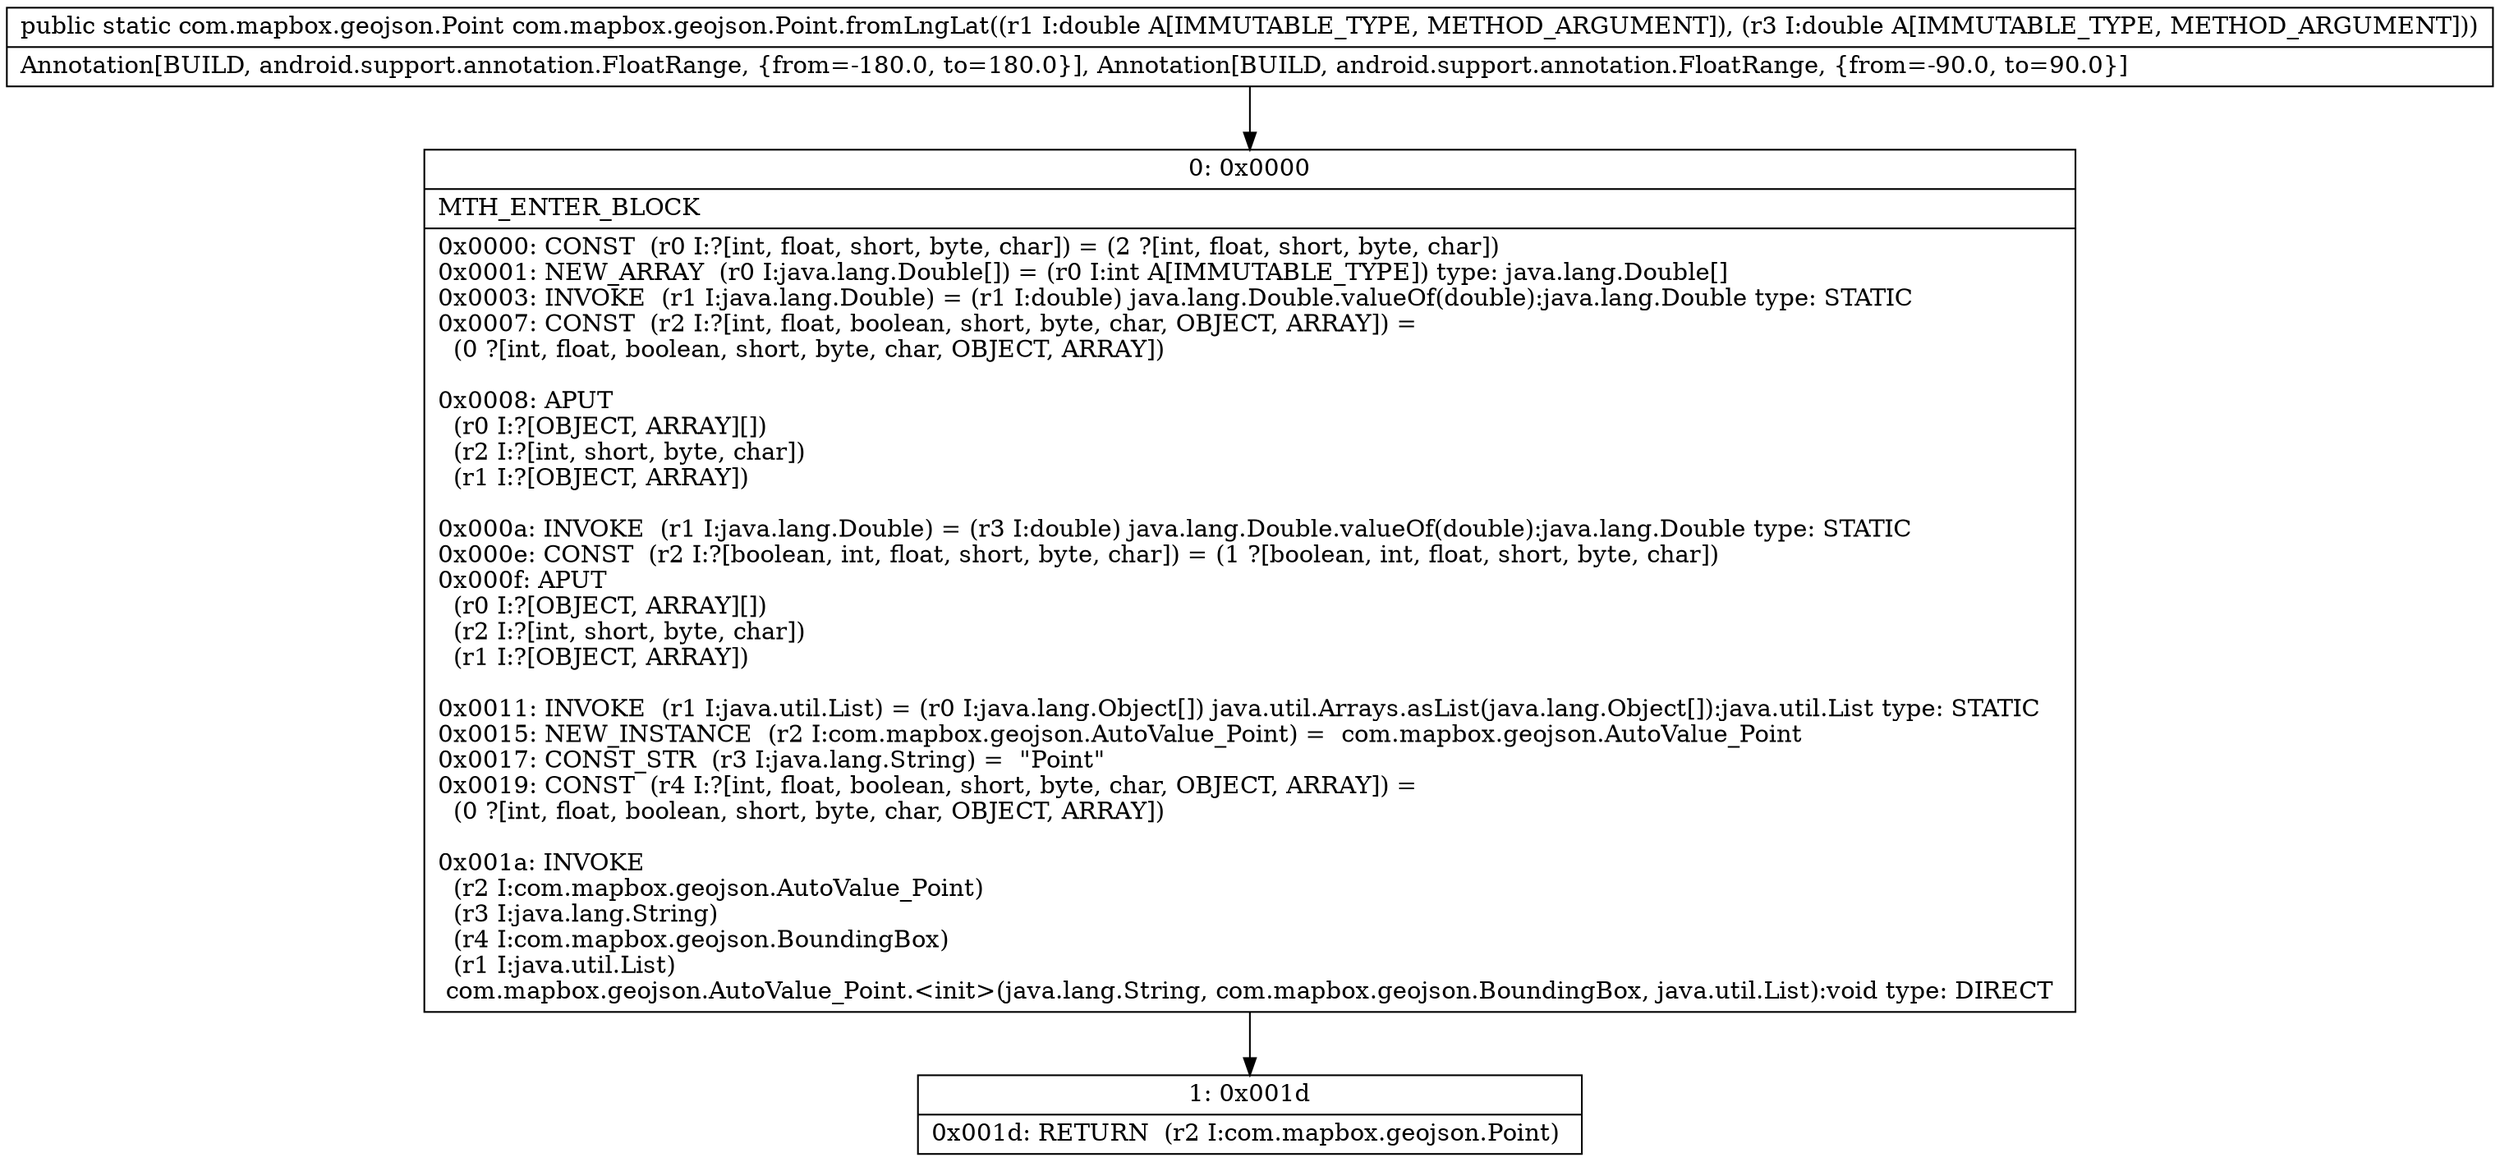 digraph "CFG forcom.mapbox.geojson.Point.fromLngLat(DD)Lcom\/mapbox\/geojson\/Point;" {
Node_0 [shape=record,label="{0\:\ 0x0000|MTH_ENTER_BLOCK\l|0x0000: CONST  (r0 I:?[int, float, short, byte, char]) = (2 ?[int, float, short, byte, char]) \l0x0001: NEW_ARRAY  (r0 I:java.lang.Double[]) = (r0 I:int A[IMMUTABLE_TYPE]) type: java.lang.Double[] \l0x0003: INVOKE  (r1 I:java.lang.Double) = (r1 I:double) java.lang.Double.valueOf(double):java.lang.Double type: STATIC \l0x0007: CONST  (r2 I:?[int, float, boolean, short, byte, char, OBJECT, ARRAY]) = \l  (0 ?[int, float, boolean, short, byte, char, OBJECT, ARRAY])\l \l0x0008: APUT  \l  (r0 I:?[OBJECT, ARRAY][])\l  (r2 I:?[int, short, byte, char])\l  (r1 I:?[OBJECT, ARRAY])\l \l0x000a: INVOKE  (r1 I:java.lang.Double) = (r3 I:double) java.lang.Double.valueOf(double):java.lang.Double type: STATIC \l0x000e: CONST  (r2 I:?[boolean, int, float, short, byte, char]) = (1 ?[boolean, int, float, short, byte, char]) \l0x000f: APUT  \l  (r0 I:?[OBJECT, ARRAY][])\l  (r2 I:?[int, short, byte, char])\l  (r1 I:?[OBJECT, ARRAY])\l \l0x0011: INVOKE  (r1 I:java.util.List) = (r0 I:java.lang.Object[]) java.util.Arrays.asList(java.lang.Object[]):java.util.List type: STATIC \l0x0015: NEW_INSTANCE  (r2 I:com.mapbox.geojson.AutoValue_Point) =  com.mapbox.geojson.AutoValue_Point \l0x0017: CONST_STR  (r3 I:java.lang.String) =  \"Point\" \l0x0019: CONST  (r4 I:?[int, float, boolean, short, byte, char, OBJECT, ARRAY]) = \l  (0 ?[int, float, boolean, short, byte, char, OBJECT, ARRAY])\l \l0x001a: INVOKE  \l  (r2 I:com.mapbox.geojson.AutoValue_Point)\l  (r3 I:java.lang.String)\l  (r4 I:com.mapbox.geojson.BoundingBox)\l  (r1 I:java.util.List)\l com.mapbox.geojson.AutoValue_Point.\<init\>(java.lang.String, com.mapbox.geojson.BoundingBox, java.util.List):void type: DIRECT \l}"];
Node_1 [shape=record,label="{1\:\ 0x001d|0x001d: RETURN  (r2 I:com.mapbox.geojson.Point) \l}"];
MethodNode[shape=record,label="{public static com.mapbox.geojson.Point com.mapbox.geojson.Point.fromLngLat((r1 I:double A[IMMUTABLE_TYPE, METHOD_ARGUMENT]), (r3 I:double A[IMMUTABLE_TYPE, METHOD_ARGUMENT]))  | Annotation[BUILD, android.support.annotation.FloatRange, \{from=\-180.0, to=180.0\}], Annotation[BUILD, android.support.annotation.FloatRange, \{from=\-90.0, to=90.0\}]\l}"];
MethodNode -> Node_0;
Node_0 -> Node_1;
}


